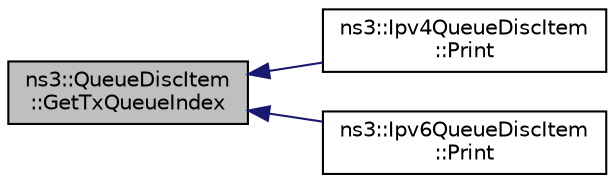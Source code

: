 digraph "ns3::QueueDiscItem::GetTxQueueIndex"
{
  edge [fontname="Helvetica",fontsize="10",labelfontname="Helvetica",labelfontsize="10"];
  node [fontname="Helvetica",fontsize="10",shape=record];
  rankdir="LR";
  Node1 [label="ns3::QueueDiscItem\l::GetTxQueueIndex",height=0.2,width=0.4,color="black", fillcolor="grey75", style="filled", fontcolor="black"];
  Node1 -> Node2 [dir="back",color="midnightblue",fontsize="10",style="solid"];
  Node2 [label="ns3::Ipv4QueueDiscItem\l::Print",height=0.2,width=0.4,color="black", fillcolor="white", style="filled",URL="$dc/d65/classns3_1_1Ipv4QueueDiscItem.html#a5d4a841fa193617619f509330299cf08",tooltip="Print the item contents. "];
  Node1 -> Node3 [dir="back",color="midnightblue",fontsize="10",style="solid"];
  Node3 [label="ns3::Ipv6QueueDiscItem\l::Print",height=0.2,width=0.4,color="black", fillcolor="white", style="filled",URL="$d2/ddc/classns3_1_1Ipv6QueueDiscItem.html#a9b64e99e0437a559771d1e429621d7a0",tooltip="Print the item contents. "];
}
